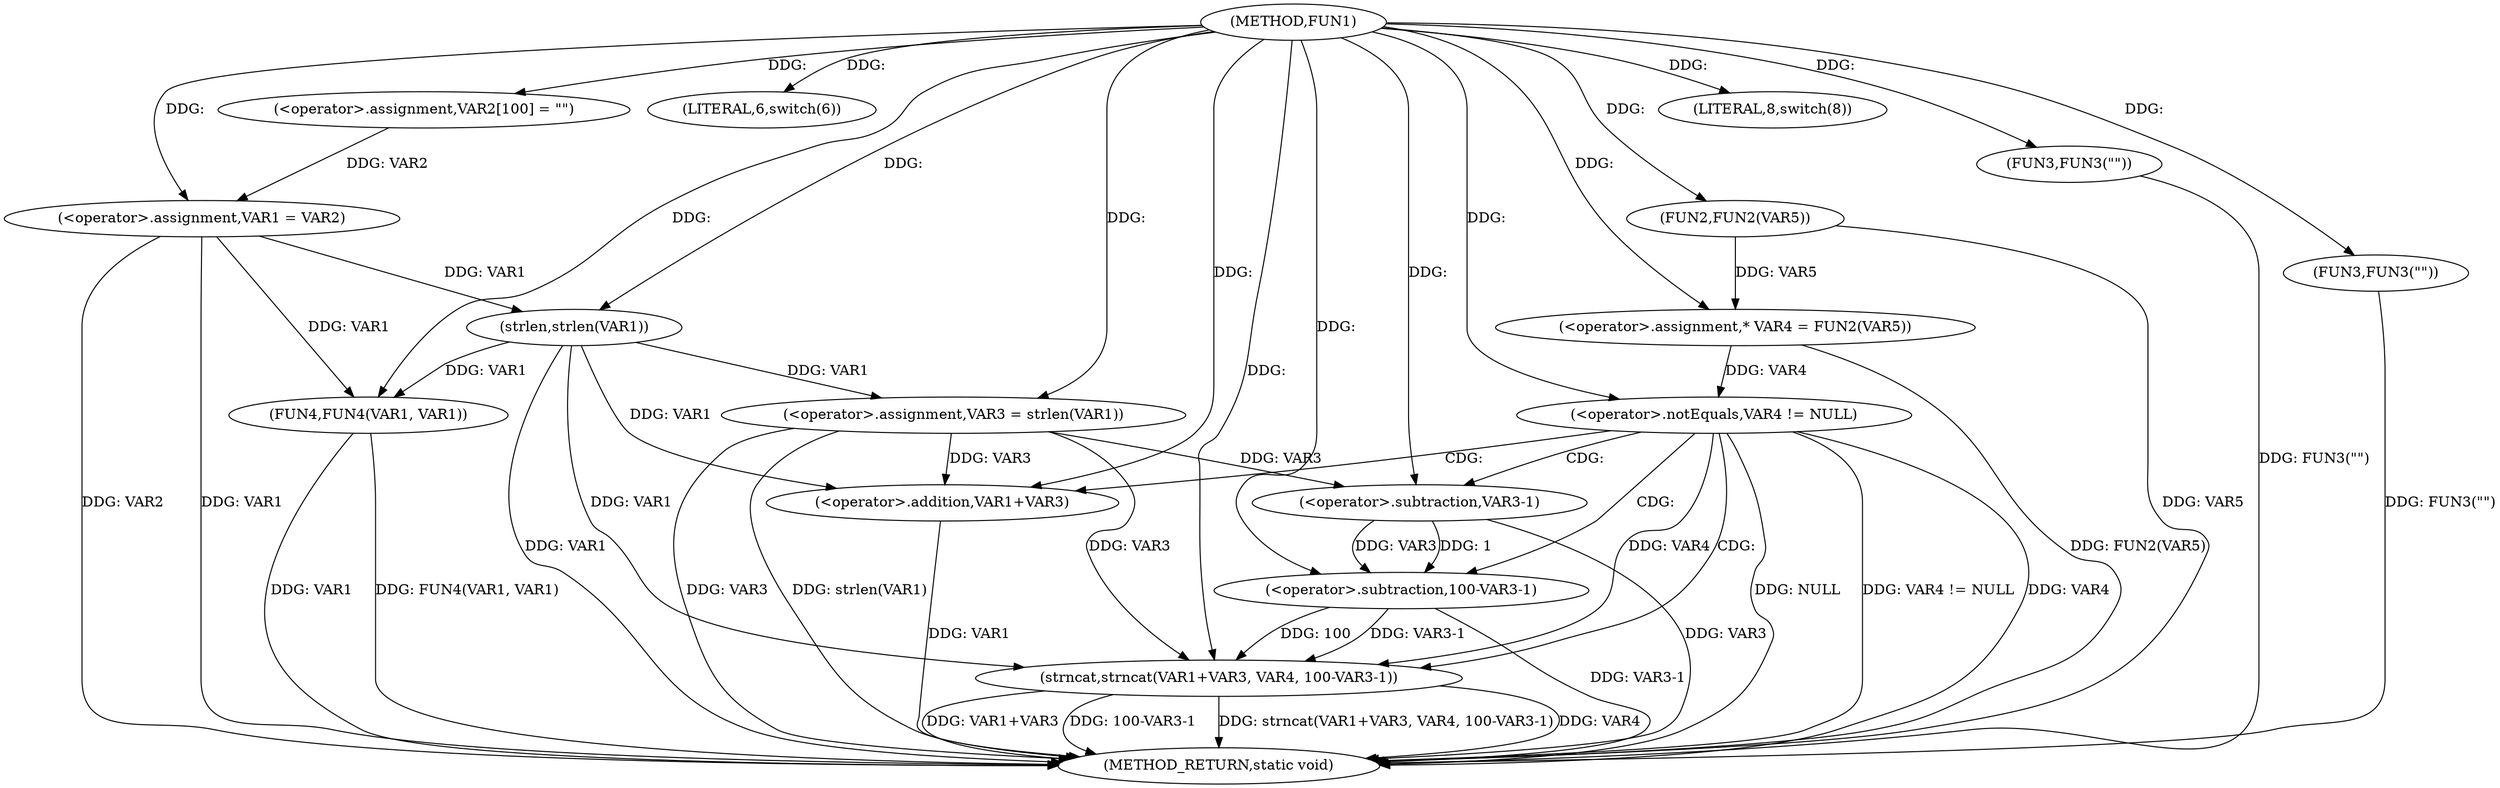 digraph FUN1 {  
"1000100" [label = "(METHOD,FUN1)" ]
"1000157" [label = "(METHOD_RETURN,static void)" ]
"1000104" [label = "(<operator>.assignment,VAR2[100] = \"\")" ]
"1000107" [label = "(<operator>.assignment,VAR1 = VAR2)" ]
"1000111" [label = "(LITERAL,6,switch(6))" ]
"1000116" [label = "(<operator>.assignment,VAR3 = strlen(VAR1))" ]
"1000118" [label = "(strlen,strlen(VAR1))" ]
"1000121" [label = "(<operator>.assignment,* VAR4 = FUN2(VAR5))" ]
"1000123" [label = "(FUN2,FUN2(VAR5))" ]
"1000126" [label = "(<operator>.notEquals,VAR4 != NULL)" ]
"1000130" [label = "(strncat,strncat(VAR1+VAR3, VAR4, 100-VAR3-1))" ]
"1000131" [label = "(<operator>.addition,VAR1+VAR3)" ]
"1000135" [label = "(<operator>.subtraction,100-VAR3-1)" ]
"1000137" [label = "(<operator>.subtraction,VAR3-1)" ]
"1000142" [label = "(FUN3,FUN3(\"\"))" ]
"1000146" [label = "(LITERAL,8,switch(8))" ]
"1000149" [label = "(FUN3,FUN3(\"\"))" ]
"1000153" [label = "(FUN4,FUN4(VAR1, VAR1))" ]
  "1000116" -> "1000157"  [ label = "DDG: VAR3"] 
  "1000142" -> "1000157"  [ label = "DDG: FUN3(\"\")"] 
  "1000107" -> "1000157"  [ label = "DDG: VAR1"] 
  "1000149" -> "1000157"  [ label = "DDG: FUN3(\"\")"] 
  "1000116" -> "1000157"  [ label = "DDG: strlen(VAR1)"] 
  "1000153" -> "1000157"  [ label = "DDG: VAR1"] 
  "1000130" -> "1000157"  [ label = "DDG: 100-VAR3-1"] 
  "1000118" -> "1000157"  [ label = "DDG: VAR1"] 
  "1000130" -> "1000157"  [ label = "DDG: strncat(VAR1+VAR3, VAR4, 100-VAR3-1)"] 
  "1000126" -> "1000157"  [ label = "DDG: VAR4 != NULL"] 
  "1000121" -> "1000157"  [ label = "DDG: FUN2(VAR5)"] 
  "1000131" -> "1000157"  [ label = "DDG: VAR1"] 
  "1000130" -> "1000157"  [ label = "DDG: VAR4"] 
  "1000126" -> "1000157"  [ label = "DDG: VAR4"] 
  "1000153" -> "1000157"  [ label = "DDG: FUN4(VAR1, VAR1)"] 
  "1000126" -> "1000157"  [ label = "DDG: NULL"] 
  "1000137" -> "1000157"  [ label = "DDG: VAR3"] 
  "1000135" -> "1000157"  [ label = "DDG: VAR3-1"] 
  "1000107" -> "1000157"  [ label = "DDG: VAR2"] 
  "1000130" -> "1000157"  [ label = "DDG: VAR1+VAR3"] 
  "1000123" -> "1000157"  [ label = "DDG: VAR5"] 
  "1000100" -> "1000104"  [ label = "DDG: "] 
  "1000104" -> "1000107"  [ label = "DDG: VAR2"] 
  "1000100" -> "1000107"  [ label = "DDG: "] 
  "1000100" -> "1000111"  [ label = "DDG: "] 
  "1000118" -> "1000116"  [ label = "DDG: VAR1"] 
  "1000100" -> "1000116"  [ label = "DDG: "] 
  "1000107" -> "1000118"  [ label = "DDG: VAR1"] 
  "1000100" -> "1000118"  [ label = "DDG: "] 
  "1000123" -> "1000121"  [ label = "DDG: VAR5"] 
  "1000100" -> "1000121"  [ label = "DDG: "] 
  "1000100" -> "1000123"  [ label = "DDG: "] 
  "1000121" -> "1000126"  [ label = "DDG: VAR4"] 
  "1000100" -> "1000126"  [ label = "DDG: "] 
  "1000118" -> "1000130"  [ label = "DDG: VAR1"] 
  "1000100" -> "1000130"  [ label = "DDG: "] 
  "1000116" -> "1000130"  [ label = "DDG: VAR3"] 
  "1000118" -> "1000131"  [ label = "DDG: VAR1"] 
  "1000100" -> "1000131"  [ label = "DDG: "] 
  "1000116" -> "1000131"  [ label = "DDG: VAR3"] 
  "1000126" -> "1000130"  [ label = "DDG: VAR4"] 
  "1000135" -> "1000130"  [ label = "DDG: 100"] 
  "1000135" -> "1000130"  [ label = "DDG: VAR3-1"] 
  "1000100" -> "1000135"  [ label = "DDG: "] 
  "1000137" -> "1000135"  [ label = "DDG: VAR3"] 
  "1000137" -> "1000135"  [ label = "DDG: 1"] 
  "1000100" -> "1000137"  [ label = "DDG: "] 
  "1000116" -> "1000137"  [ label = "DDG: VAR3"] 
  "1000100" -> "1000142"  [ label = "DDG: "] 
  "1000100" -> "1000146"  [ label = "DDG: "] 
  "1000100" -> "1000149"  [ label = "DDG: "] 
  "1000107" -> "1000153"  [ label = "DDG: VAR1"] 
  "1000118" -> "1000153"  [ label = "DDG: VAR1"] 
  "1000100" -> "1000153"  [ label = "DDG: "] 
  "1000126" -> "1000131"  [ label = "CDG: "] 
  "1000126" -> "1000137"  [ label = "CDG: "] 
  "1000126" -> "1000130"  [ label = "CDG: "] 
  "1000126" -> "1000135"  [ label = "CDG: "] 
}

